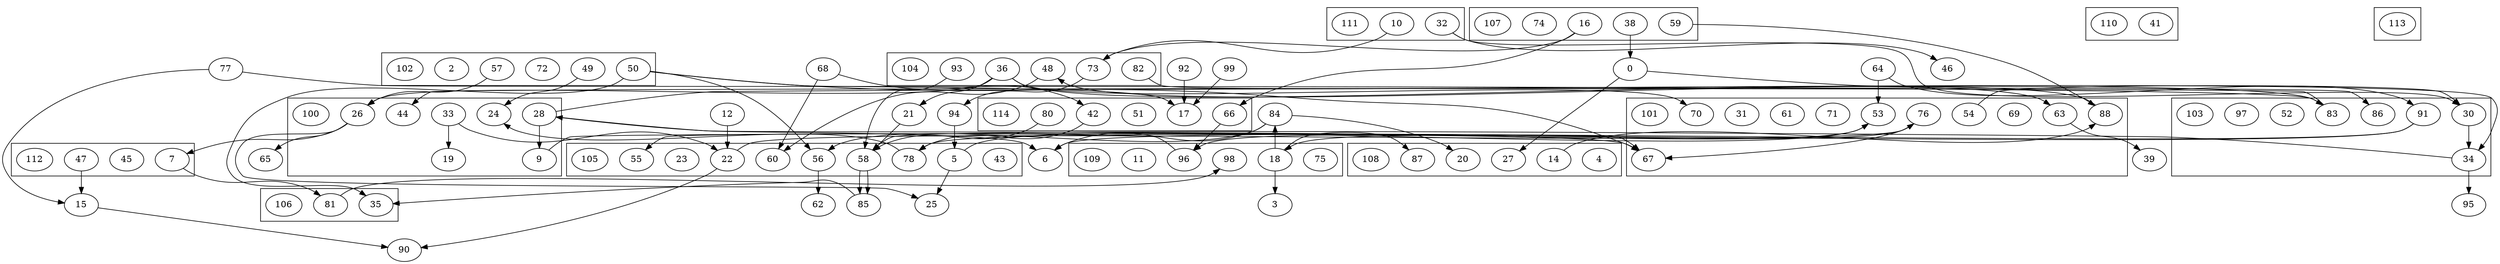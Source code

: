 digraph G {
subgraph cluster_0 {
28
24
19
26
33
9
44
9
100
}
subgraph cluster_1 {
70
63
69
54
88
53
71
61
31
76
67
63
101
}
subgraph cluster_2 {
50
49
72
57
2
102
}
subgraph cluster_3 {
91
30
86
83
9
28
70
34
52
97
103
}
subgraph cluster_4 {
2
82
31
83
93
48
73
36
104
}
subgraph cluster_5 {
43
76
60
78
22
56
5
61
58
23
55
93
105
}
subgraph cluster_6 {
55
83
78
81
35
106
}
subgraph cluster_7 {
9
36
16
38
59
72
74
16
30
72
107
}
subgraph cluster_8 {
4
35
14
57
27
87
20
72
108
}
subgraph cluster_9 {
75
18
50
98
96
36
70
54
9
11
109
}
subgraph cluster_10 {
41
16
61
70
96
110
}
subgraph cluster_11 {
10
97
67
23
2
48
48
32
111
}
subgraph cluster_12 {
7
69
81
45
44
86
47
63
70
112
}
subgraph cluster_13 {
5
73
18
113
}
subgraph cluster_14 {
70
48
11
33
66
42
51
17
80
114
}
83->44
16->73
50->17
36->63
28->9
49->24
36->26
12->22
33->19
53->96
5->25
0->83
59->88
14->88
81->98
94->5
92->17
63->39
32->46
57->26
47->15
36->21
67->28
76->18
93->58
36->70
26->25
82->34
88->48
64->53
84->56
21->58
84->6
91->78
80->58
77->15
7->81
18->84
96->55
68->60
54->30
26->7
34->95
58->85
28->86
15->90
5->53
76->67
91->6
28->6
18->87
50->56
64->91
78->24
77->83
58->85
85->35
32->30
30->34
16->66
42->78
18->3
26->65
22->76
34->58
68->42
50->67
50->35
56->62
73->94
84->20
9->67
33->22
66->96
38->0
0->27
10->73
22->90
48->60
99->17
}
